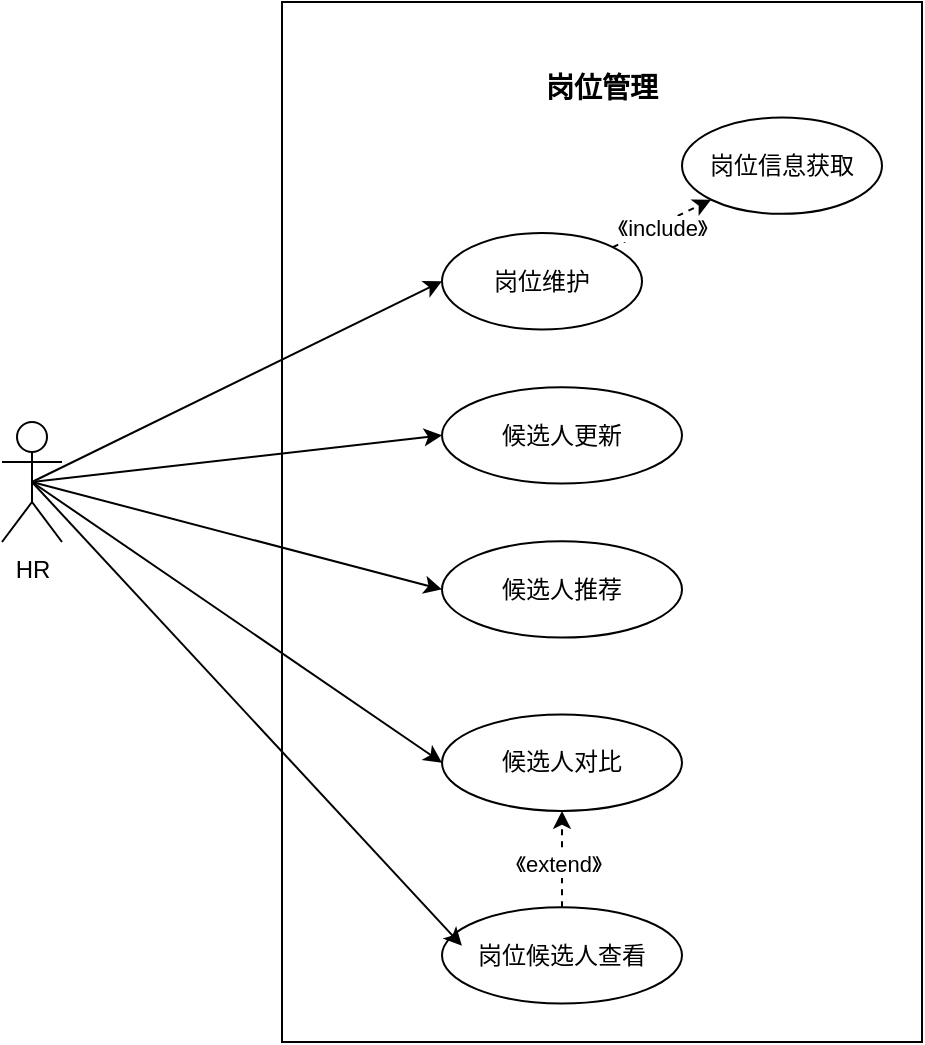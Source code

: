 <mxfile version="26.2.12">
  <diagram name="第 1 页" id="-I8Jd5fCerNLRJNs5WeS">
    <mxGraphModel dx="978" dy="580" grid="1" gridSize="10" guides="1" tooltips="1" connect="1" arrows="1" fold="1" page="1" pageScale="1" pageWidth="1169" pageHeight="827" math="0" shadow="0">
      <root>
        <mxCell id="0" />
        <mxCell id="1" parent="0" />
        <mxCell id="hcoVns-1XVPWfOlpt7Nq-10" value="" style="group" vertex="1" connectable="0" parent="1">
          <mxGeometry x="260" y="120" width="320" height="520" as="geometry" />
        </mxCell>
        <mxCell id="hcoVns-1XVPWfOlpt7Nq-3" value="" style="rounded=0;whiteSpace=wrap;html=1;" vertex="1" parent="hcoVns-1XVPWfOlpt7Nq-10">
          <mxGeometry width="320" height="520" as="geometry" />
        </mxCell>
        <mxCell id="hcoVns-1XVPWfOlpt7Nq-9" value="&lt;b&gt;&lt;font style=&quot;font-size: 14px;&quot;&gt;岗位管理&lt;/font&gt;&lt;/b&gt;" style="text;html=1;align=center;verticalAlign=middle;whiteSpace=wrap;rounded=0;" vertex="1" parent="hcoVns-1XVPWfOlpt7Nq-10">
          <mxGeometry x="130" y="28.889" width="60" height="28.889" as="geometry" />
        </mxCell>
        <mxCell id="hcoVns-1XVPWfOlpt7Nq-32" style="edgeStyle=none;rounded=0;orthogonalLoop=1;jettySize=auto;html=1;exitX=1;exitY=0;exitDx=0;exitDy=0;entryX=0;entryY=1;entryDx=0;entryDy=0;dashed=1;" edge="1" parent="hcoVns-1XVPWfOlpt7Nq-10" source="hcoVns-1XVPWfOlpt7Nq-5" target="hcoVns-1XVPWfOlpt7Nq-21">
          <mxGeometry relative="1" as="geometry" />
        </mxCell>
        <mxCell id="hcoVns-1XVPWfOlpt7Nq-33" value="《include》" style="edgeLabel;html=1;align=center;verticalAlign=middle;resizable=0;points=[];" vertex="1" connectable="0" parent="hcoVns-1XVPWfOlpt7Nq-32">
          <mxGeometry x="-0.027" y="-2" relative="1" as="geometry">
            <mxPoint as="offset" />
          </mxGeometry>
        </mxCell>
        <mxCell id="hcoVns-1XVPWfOlpt7Nq-5" value="岗位维护" style="ellipse;whiteSpace=wrap;html=1;" vertex="1" parent="hcoVns-1XVPWfOlpt7Nq-10">
          <mxGeometry x="80" y="115.556" width="100" height="48.148" as="geometry" />
        </mxCell>
        <mxCell id="hcoVns-1XVPWfOlpt7Nq-11" value="候选人更新" style="ellipse;whiteSpace=wrap;html=1;" vertex="1" parent="hcoVns-1XVPWfOlpt7Nq-10">
          <mxGeometry x="80" y="192.593" width="120" height="48.148" as="geometry" />
        </mxCell>
        <mxCell id="hcoVns-1XVPWfOlpt7Nq-12" value="候选人推荐" style="ellipse;whiteSpace=wrap;html=1;" vertex="1" parent="hcoVns-1XVPWfOlpt7Nq-10">
          <mxGeometry x="80" y="269.63" width="120" height="48.148" as="geometry" />
        </mxCell>
        <mxCell id="hcoVns-1XVPWfOlpt7Nq-30" style="edgeStyle=none;rounded=0;orthogonalLoop=1;jettySize=auto;html=1;exitX=0.5;exitY=0;exitDx=0;exitDy=0;dashed=1;" edge="1" parent="hcoVns-1XVPWfOlpt7Nq-10" source="hcoVns-1XVPWfOlpt7Nq-13" target="hcoVns-1XVPWfOlpt7Nq-22">
          <mxGeometry relative="1" as="geometry" />
        </mxCell>
        <mxCell id="hcoVns-1XVPWfOlpt7Nq-31" value="《extend》" style="edgeLabel;html=1;align=center;verticalAlign=middle;resizable=0;points=[];" vertex="1" connectable="0" parent="hcoVns-1XVPWfOlpt7Nq-30">
          <mxGeometry x="-0.097" y="2" relative="1" as="geometry">
            <mxPoint as="offset" />
          </mxGeometry>
        </mxCell>
        <mxCell id="hcoVns-1XVPWfOlpt7Nq-13" value="岗位候选人查看" style="ellipse;whiteSpace=wrap;html=1;" vertex="1" parent="hcoVns-1XVPWfOlpt7Nq-10">
          <mxGeometry x="80" y="452.593" width="120" height="48.148" as="geometry" />
        </mxCell>
        <mxCell id="hcoVns-1XVPWfOlpt7Nq-21" value="岗位信息获取" style="ellipse;whiteSpace=wrap;html=1;" vertex="1" parent="hcoVns-1XVPWfOlpt7Nq-10">
          <mxGeometry x="200" y="57.778" width="100" height="48.148" as="geometry" />
        </mxCell>
        <mxCell id="hcoVns-1XVPWfOlpt7Nq-22" value="候选人对比" style="ellipse;whiteSpace=wrap;html=1;" vertex="1" parent="hcoVns-1XVPWfOlpt7Nq-10">
          <mxGeometry x="80" y="356.296" width="120" height="48.148" as="geometry" />
        </mxCell>
        <mxCell id="hcoVns-1XVPWfOlpt7Nq-35" style="edgeStyle=none;rounded=0;orthogonalLoop=1;jettySize=auto;html=1;exitX=0.5;exitY=0.5;exitDx=0;exitDy=0;exitPerimeter=0;entryX=0;entryY=0.5;entryDx=0;entryDy=0;" edge="1" parent="1" source="hcoVns-1XVPWfOlpt7Nq-1" target="hcoVns-1XVPWfOlpt7Nq-5">
          <mxGeometry relative="1" as="geometry" />
        </mxCell>
        <mxCell id="hcoVns-1XVPWfOlpt7Nq-36" style="edgeStyle=none;rounded=0;orthogonalLoop=1;jettySize=auto;html=1;exitX=0.5;exitY=0.5;exitDx=0;exitDy=0;exitPerimeter=0;entryX=0;entryY=0.5;entryDx=0;entryDy=0;" edge="1" parent="1" source="hcoVns-1XVPWfOlpt7Nq-1" target="hcoVns-1XVPWfOlpt7Nq-11">
          <mxGeometry relative="1" as="geometry" />
        </mxCell>
        <mxCell id="hcoVns-1XVPWfOlpt7Nq-37" style="edgeStyle=none;rounded=0;orthogonalLoop=1;jettySize=auto;html=1;exitX=0.5;exitY=0.5;exitDx=0;exitDy=0;exitPerimeter=0;entryX=0;entryY=0.5;entryDx=0;entryDy=0;" edge="1" parent="1" source="hcoVns-1XVPWfOlpt7Nq-1" target="hcoVns-1XVPWfOlpt7Nq-12">
          <mxGeometry relative="1" as="geometry" />
        </mxCell>
        <mxCell id="hcoVns-1XVPWfOlpt7Nq-38" style="edgeStyle=none;rounded=0;orthogonalLoop=1;jettySize=auto;html=1;exitX=0.5;exitY=0.5;exitDx=0;exitDy=0;exitPerimeter=0;entryX=0;entryY=0.5;entryDx=0;entryDy=0;" edge="1" parent="1" source="hcoVns-1XVPWfOlpt7Nq-1" target="hcoVns-1XVPWfOlpt7Nq-22">
          <mxGeometry relative="1" as="geometry" />
        </mxCell>
        <mxCell id="hcoVns-1XVPWfOlpt7Nq-1" value="HR" style="shape=umlActor;verticalLabelPosition=bottom;verticalAlign=top;html=1;outlineConnect=0;" vertex="1" parent="1">
          <mxGeometry x="120" y="330" width="30" height="60" as="geometry" />
        </mxCell>
        <mxCell id="hcoVns-1XVPWfOlpt7Nq-39" style="edgeStyle=none;rounded=0;orthogonalLoop=1;jettySize=auto;html=1;exitX=0.5;exitY=0.5;exitDx=0;exitDy=0;exitPerimeter=0;entryX=0.083;entryY=0.4;entryDx=0;entryDy=0;entryPerimeter=0;" edge="1" parent="1" source="hcoVns-1XVPWfOlpt7Nq-1" target="hcoVns-1XVPWfOlpt7Nq-13">
          <mxGeometry relative="1" as="geometry" />
        </mxCell>
      </root>
    </mxGraphModel>
  </diagram>
</mxfile>
